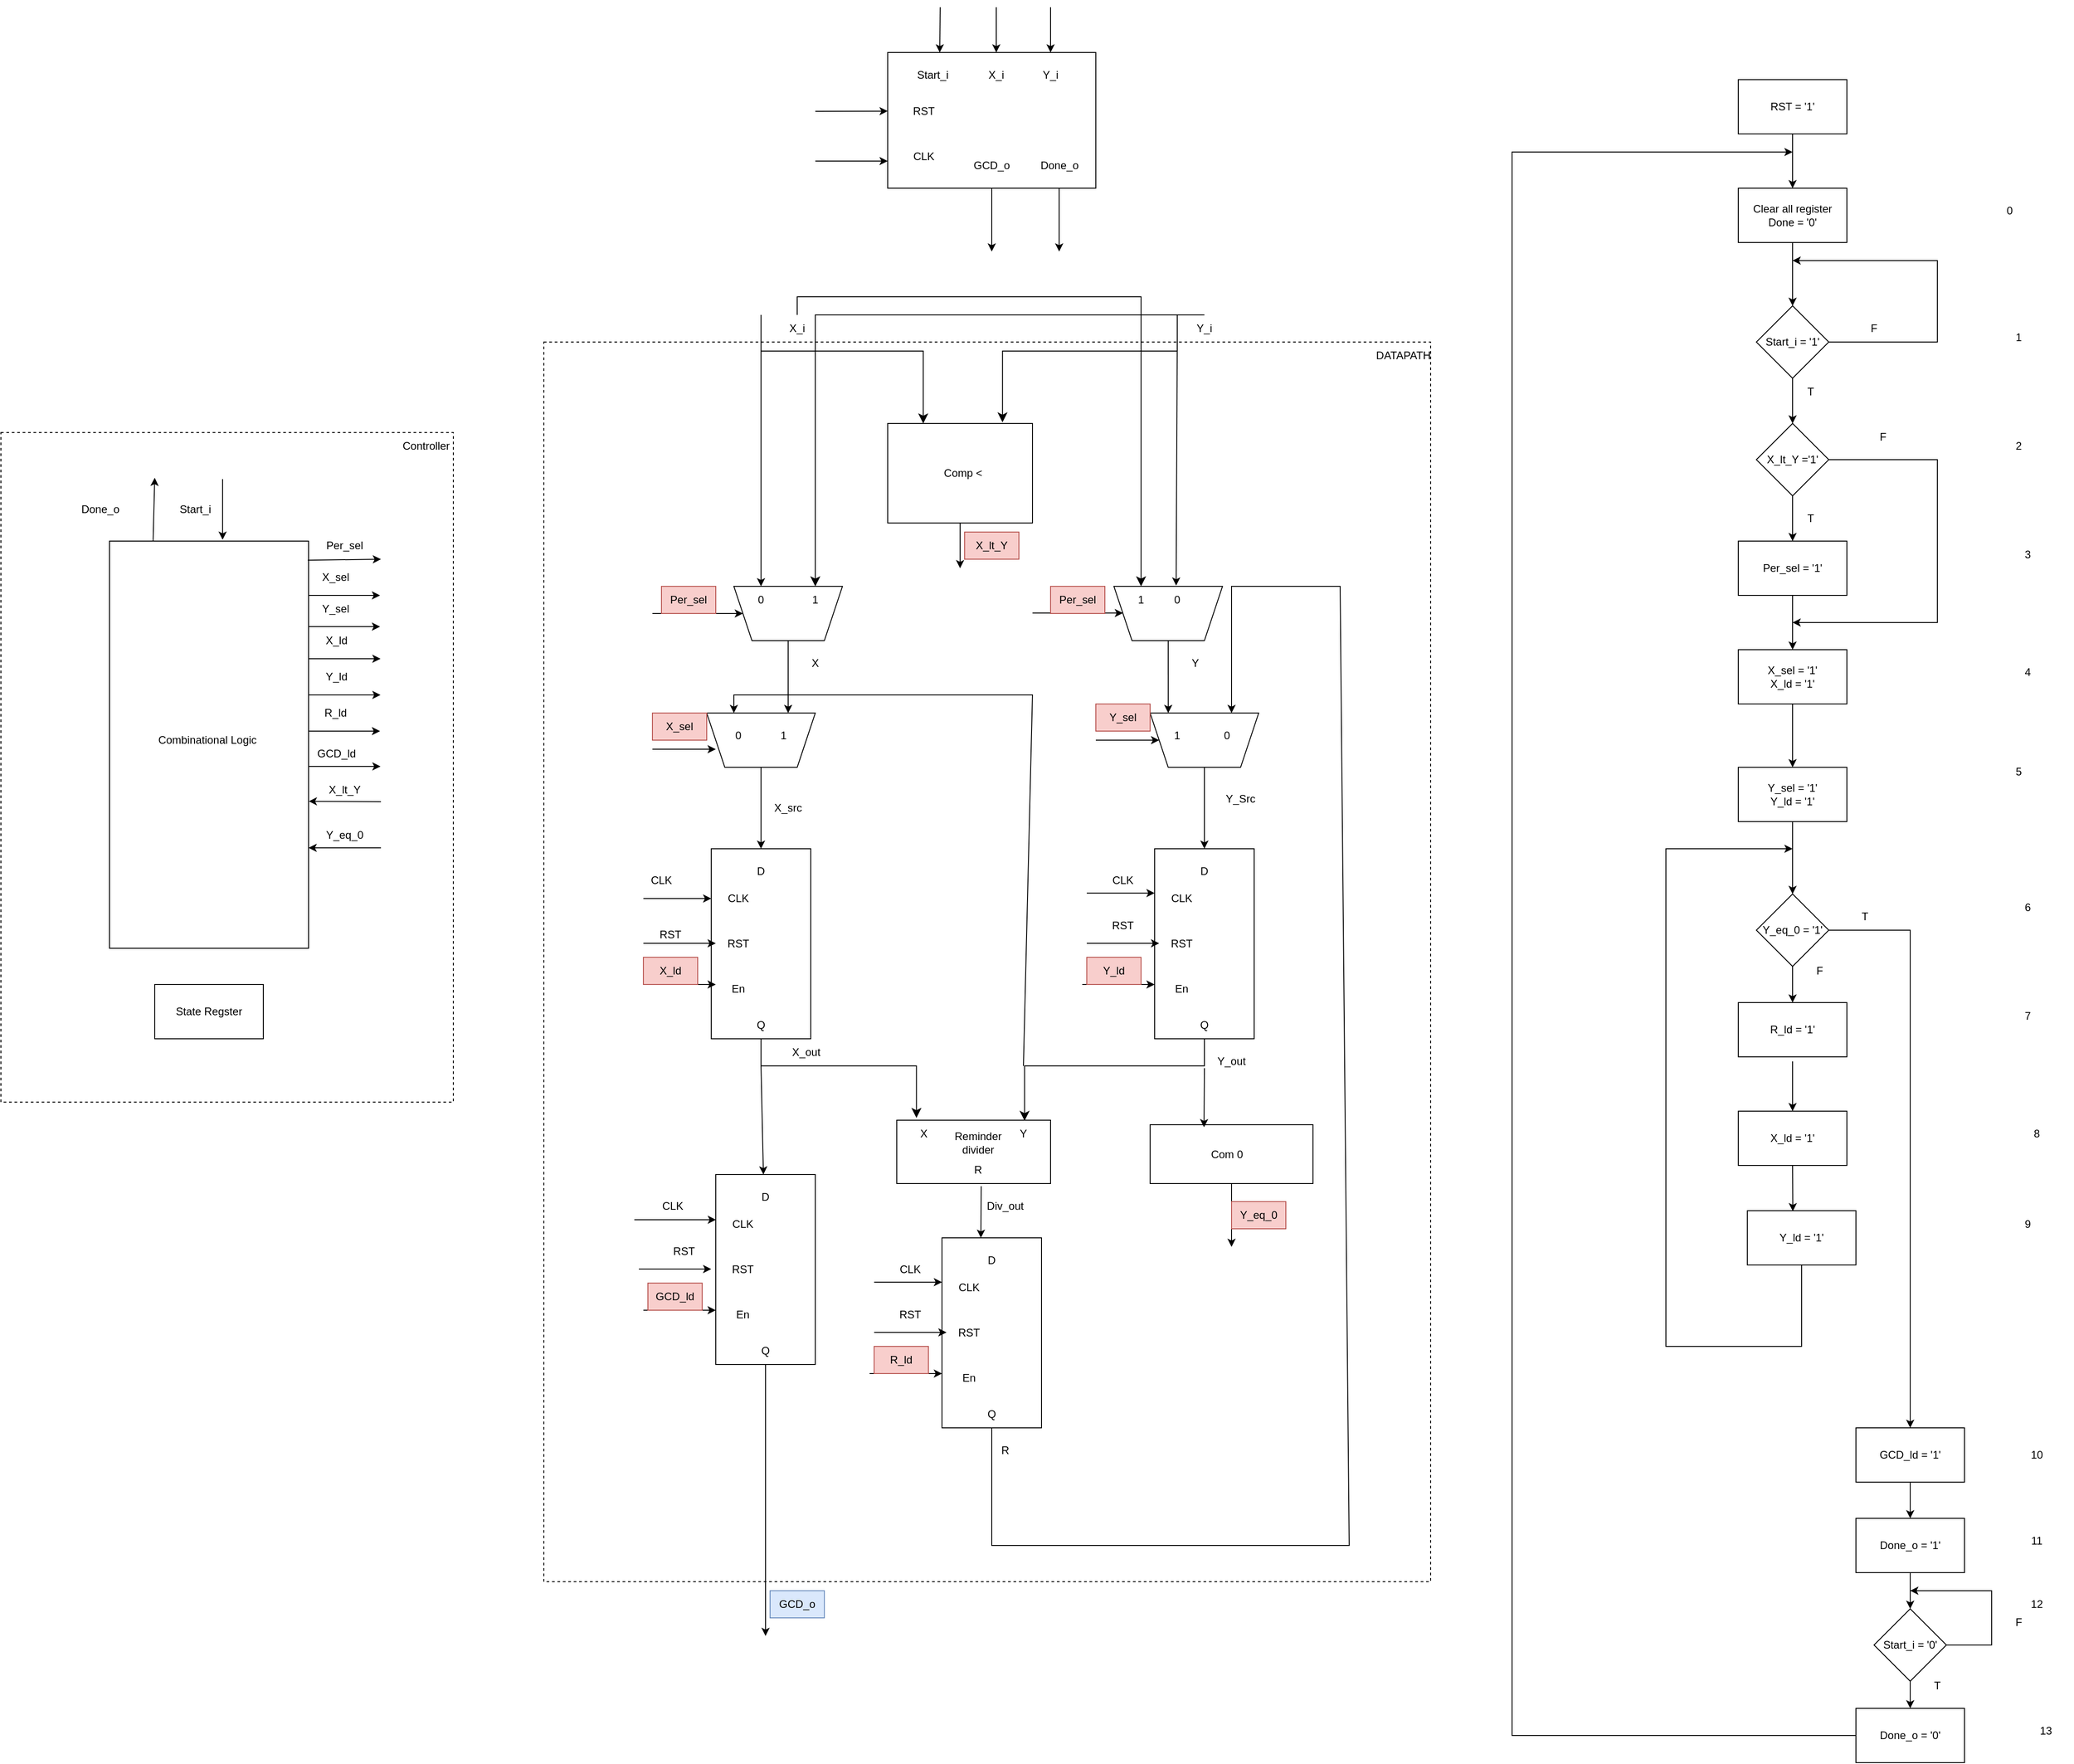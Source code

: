 <mxfile version="25.0.1">
  <diagram name="Page-1" id="9ptvOtILnGRsKAz1mw87">
    <mxGraphModel dx="3845" dy="1542" grid="1" gridSize="10" guides="1" tooltips="1" connect="1" arrows="1" fold="1" page="1" pageScale="1" pageWidth="850" pageHeight="1100" math="0" shadow="0">
      <root>
        <mxCell id="0" />
        <mxCell id="1" parent="0" />
        <mxCell id="hZd-YJ0nv2Q1k8pyYEeG-302" value="" style="rounded=0;whiteSpace=wrap;html=1;dashed=1;" parent="1" vertex="1">
          <mxGeometry x="-670" y="590" width="500" height="740" as="geometry" />
        </mxCell>
        <mxCell id="hZd-YJ0nv2Q1k8pyYEeG-263" value="" style="rounded=0;whiteSpace=wrap;html=1;dashed=1;gradientColor=none;fillColor=default;" parent="1" vertex="1">
          <mxGeometry x="-70" y="490" width="980" height="1370" as="geometry" />
        </mxCell>
        <mxCell id="hZd-YJ0nv2Q1k8pyYEeG-1" value="" style="rounded=0;whiteSpace=wrap;html=1;" parent="1" vertex="1">
          <mxGeometry x="310" y="170" width="230" height="150" as="geometry" />
        </mxCell>
        <mxCell id="hZd-YJ0nv2Q1k8pyYEeG-2" value="" style="endArrow=classic;html=1;rounded=0;entryX=0.25;entryY=0;entryDx=0;entryDy=0;" parent="1" target="hZd-YJ0nv2Q1k8pyYEeG-1" edge="1">
          <mxGeometry width="50" height="50" relative="1" as="geometry">
            <mxPoint x="368" y="120" as="sourcePoint" />
            <mxPoint x="390" y="90" as="targetPoint" />
          </mxGeometry>
        </mxCell>
        <mxCell id="hZd-YJ0nv2Q1k8pyYEeG-3" value="" style="endArrow=classic;html=1;rounded=0;entryX=0.25;entryY=0;entryDx=0;entryDy=0;" parent="1" edge="1">
          <mxGeometry width="50" height="50" relative="1" as="geometry">
            <mxPoint x="430" y="120" as="sourcePoint" />
            <mxPoint x="430" y="170" as="targetPoint" />
          </mxGeometry>
        </mxCell>
        <mxCell id="hZd-YJ0nv2Q1k8pyYEeG-4" value="" style="endArrow=classic;html=1;rounded=0;entryX=0.25;entryY=0;entryDx=0;entryDy=0;" parent="1" edge="1">
          <mxGeometry width="50" height="50" relative="1" as="geometry">
            <mxPoint x="490" y="120" as="sourcePoint" />
            <mxPoint x="490" y="170" as="targetPoint" />
          </mxGeometry>
        </mxCell>
        <mxCell id="hZd-YJ0nv2Q1k8pyYEeG-5" value="Start_i" style="text;html=1;align=center;verticalAlign=middle;whiteSpace=wrap;rounded=0;" parent="1" vertex="1">
          <mxGeometry x="330" y="180" width="60" height="30" as="geometry" />
        </mxCell>
        <mxCell id="hZd-YJ0nv2Q1k8pyYEeG-6" value="X_i" style="text;html=1;align=center;verticalAlign=middle;whiteSpace=wrap;rounded=0;" parent="1" vertex="1">
          <mxGeometry x="400" y="180" width="60" height="30" as="geometry" />
        </mxCell>
        <mxCell id="hZd-YJ0nv2Q1k8pyYEeG-7" value="Y_i" style="text;html=1;align=center;verticalAlign=middle;whiteSpace=wrap;rounded=0;" parent="1" vertex="1">
          <mxGeometry x="460" y="180" width="60" height="30" as="geometry" />
        </mxCell>
        <mxCell id="hZd-YJ0nv2Q1k8pyYEeG-8" value="" style="endArrow=classic;html=1;rounded=0;entryX=0;entryY=0.432;entryDx=0;entryDy=0;entryPerimeter=0;" parent="1" target="hZd-YJ0nv2Q1k8pyYEeG-1" edge="1">
          <mxGeometry width="50" height="50" relative="1" as="geometry">
            <mxPoint x="230" y="235" as="sourcePoint" />
            <mxPoint x="280" y="200" as="targetPoint" />
          </mxGeometry>
        </mxCell>
        <mxCell id="hZd-YJ0nv2Q1k8pyYEeG-9" value="RST" style="text;html=1;align=center;verticalAlign=middle;whiteSpace=wrap;rounded=0;" parent="1" vertex="1">
          <mxGeometry x="320" y="220" width="60" height="30" as="geometry" />
        </mxCell>
        <mxCell id="hZd-YJ0nv2Q1k8pyYEeG-10" value="" style="endArrow=classic;html=1;rounded=0;entryX=0;entryY=0.432;entryDx=0;entryDy=0;entryPerimeter=0;" parent="1" edge="1">
          <mxGeometry width="50" height="50" relative="1" as="geometry">
            <mxPoint x="230" y="290" as="sourcePoint" />
            <mxPoint x="310" y="290" as="targetPoint" />
          </mxGeometry>
        </mxCell>
        <mxCell id="hZd-YJ0nv2Q1k8pyYEeG-13" value="CLK" style="text;html=1;align=center;verticalAlign=middle;whiteSpace=wrap;rounded=0;" parent="1" vertex="1">
          <mxGeometry x="320" y="270" width="60" height="30" as="geometry" />
        </mxCell>
        <mxCell id="hZd-YJ0nv2Q1k8pyYEeG-15" value="" style="endArrow=classic;html=1;rounded=0;exitX=0.5;exitY=1;exitDx=0;exitDy=0;" parent="1" source="hZd-YJ0nv2Q1k8pyYEeG-1" edge="1">
          <mxGeometry width="50" height="50" relative="1" as="geometry">
            <mxPoint x="405" y="360" as="sourcePoint" />
            <mxPoint x="425" y="390" as="targetPoint" />
          </mxGeometry>
        </mxCell>
        <mxCell id="hZd-YJ0nv2Q1k8pyYEeG-16" value="GCD_o" style="text;html=1;align=center;verticalAlign=middle;whiteSpace=wrap;rounded=0;" parent="1" vertex="1">
          <mxGeometry x="395" y="280" width="60" height="30" as="geometry" />
        </mxCell>
        <mxCell id="hZd-YJ0nv2Q1k8pyYEeG-17" value="Done_o" style="text;html=1;align=center;verticalAlign=middle;whiteSpace=wrap;rounded=0;" parent="1" vertex="1">
          <mxGeometry x="470" y="280" width="60" height="30" as="geometry" />
        </mxCell>
        <mxCell id="hZd-YJ0nv2Q1k8pyYEeG-18" value="" style="endArrow=classic;html=1;rounded=0;exitX=0.5;exitY=1;exitDx=0;exitDy=0;" parent="1" edge="1">
          <mxGeometry width="50" height="50" relative="1" as="geometry">
            <mxPoint x="499.5" y="320" as="sourcePoint" />
            <mxPoint x="499.5" y="390" as="targetPoint" />
          </mxGeometry>
        </mxCell>
        <mxCell id="hZd-YJ0nv2Q1k8pyYEeG-20" value="DATAPATH" style="text;html=1;align=center;verticalAlign=middle;whiteSpace=wrap;rounded=0;" parent="1" vertex="1">
          <mxGeometry x="850" y="490" width="60" height="30" as="geometry" />
        </mxCell>
        <mxCell id="hZd-YJ0nv2Q1k8pyYEeG-21" value="" style="shape=trapezoid;perimeter=trapezoidPerimeter;whiteSpace=wrap;html=1;fixedSize=1;rotation=180;" parent="1" vertex="1">
          <mxGeometry x="140" y="760" width="120" height="60" as="geometry" />
        </mxCell>
        <mxCell id="hZd-YJ0nv2Q1k8pyYEeG-24" value="X_i" style="text;html=1;align=center;verticalAlign=middle;whiteSpace=wrap;rounded=0;" parent="1" vertex="1">
          <mxGeometry x="180" y="460" width="60" height="30" as="geometry" />
        </mxCell>
        <mxCell id="hZd-YJ0nv2Q1k8pyYEeG-25" value="Y_i" style="text;html=1;align=center;verticalAlign=middle;whiteSpace=wrap;rounded=0;" parent="1" vertex="1">
          <mxGeometry x="630" y="460" width="60" height="30" as="geometry" />
        </mxCell>
        <mxCell id="hZd-YJ0nv2Q1k8pyYEeG-35" value="" style="rounded=0;whiteSpace=wrap;html=1;" parent="1" vertex="1">
          <mxGeometry x="310" y="580" width="160" height="110" as="geometry" />
        </mxCell>
        <mxCell id="hZd-YJ0nv2Q1k8pyYEeG-37" value="" style="edgeStyle=elbowEdgeStyle;elbow=vertical;endArrow=classic;html=1;curved=0;rounded=0;endSize=8;startSize=8;entryX=0.308;entryY=0;entryDx=0;entryDy=0;entryPerimeter=0;" parent="1" edge="1">
          <mxGeometry width="50" height="50" relative="1" as="geometry">
            <mxPoint x="170" y="460" as="sourcePoint" />
            <mxPoint x="349.28" y="580" as="targetPoint" />
            <Array as="points">
              <mxPoint x="170" y="500" />
            </Array>
          </mxGeometry>
        </mxCell>
        <mxCell id="hZd-YJ0nv2Q1k8pyYEeG-38" value="" style="edgeStyle=elbowEdgeStyle;elbow=vertical;endArrow=classic;html=1;curved=0;rounded=0;endSize=8;startSize=8;entryX=0.668;entryY=-0.011;entryDx=0;entryDy=0;entryPerimeter=0;" parent="1" edge="1">
          <mxGeometry width="50" height="50" relative="1" as="geometry">
            <mxPoint x="630" y="460" as="sourcePoint" />
            <mxPoint x="436.88" y="578.79" as="targetPoint" />
            <Array as="points">
              <mxPoint x="530" y="500" />
            </Array>
          </mxGeometry>
        </mxCell>
        <mxCell id="hZd-YJ0nv2Q1k8pyYEeG-40" value="Comp &amp;lt;&amp;nbsp;" style="text;html=1;align=center;verticalAlign=middle;whiteSpace=wrap;rounded=0;" parent="1" vertex="1">
          <mxGeometry x="365" y="620" width="60" height="30" as="geometry" />
        </mxCell>
        <mxCell id="hZd-YJ0nv2Q1k8pyYEeG-44" value="" style="endArrow=classic;html=1;rounded=0;exitX=0.5;exitY=1;exitDx=0;exitDy=0;" parent="1" source="hZd-YJ0nv2Q1k8pyYEeG-35" edge="1">
          <mxGeometry width="50" height="50" relative="1" as="geometry">
            <mxPoint x="375" y="780" as="sourcePoint" />
            <mxPoint x="390" y="740" as="targetPoint" />
          </mxGeometry>
        </mxCell>
        <mxCell id="hZd-YJ0nv2Q1k8pyYEeG-45" value="X_lt_Y" style="text;html=1;align=center;verticalAlign=middle;whiteSpace=wrap;rounded=0;fillColor=#f8cecc;strokeColor=#b85450;" parent="1" vertex="1">
          <mxGeometry x="395" y="700" width="60" height="30" as="geometry" />
        </mxCell>
        <mxCell id="hZd-YJ0nv2Q1k8pyYEeG-46" value="" style="shape=trapezoid;perimeter=trapezoidPerimeter;whiteSpace=wrap;html=1;fixedSize=1;rotation=180;" parent="1" vertex="1">
          <mxGeometry x="560" y="760" width="120" height="60" as="geometry" />
        </mxCell>
        <mxCell id="hZd-YJ0nv2Q1k8pyYEeG-47" value="" style="endArrow=classic;html=1;rounded=0;entryX=0.75;entryY=1;entryDx=0;entryDy=0;" parent="1" target="hZd-YJ0nv2Q1k8pyYEeG-21" edge="1">
          <mxGeometry width="50" height="50" relative="1" as="geometry">
            <mxPoint x="170" y="500" as="sourcePoint" />
            <mxPoint x="160" y="530" as="targetPoint" />
          </mxGeometry>
        </mxCell>
        <mxCell id="hZd-YJ0nv2Q1k8pyYEeG-48" value="" style="endArrow=classic;html=1;rounded=0;entryX=0.427;entryY=1.014;entryDx=0;entryDy=0;entryPerimeter=0;" parent="1" target="hZd-YJ0nv2Q1k8pyYEeG-46" edge="1">
          <mxGeometry width="50" height="50" relative="1" as="geometry">
            <mxPoint x="630" y="490" as="sourcePoint" />
            <mxPoint x="640" y="760" as="targetPoint" />
          </mxGeometry>
        </mxCell>
        <mxCell id="hZd-YJ0nv2Q1k8pyYEeG-52" value="" style="endArrow=classic;html=1;rounded=0;" parent="1" target="hZd-YJ0nv2Q1k8pyYEeG-21" edge="1">
          <mxGeometry width="50" height="50" relative="1" as="geometry">
            <mxPoint x="50" y="790" as="sourcePoint" />
            <mxPoint x="80" y="760" as="targetPoint" />
          </mxGeometry>
        </mxCell>
        <mxCell id="hZd-YJ0nv2Q1k8pyYEeG-53" value="" style="endArrow=classic;html=1;rounded=0;" parent="1" edge="1">
          <mxGeometry width="50" height="50" relative="1" as="geometry">
            <mxPoint x="470" y="789.5" as="sourcePoint" />
            <mxPoint x="570" y="789.5" as="targetPoint" />
          </mxGeometry>
        </mxCell>
        <mxCell id="hZd-YJ0nv2Q1k8pyYEeG-56" value="" style="edgeStyle=elbowEdgeStyle;elbow=vertical;endArrow=classic;html=1;curved=0;rounded=0;endSize=8;startSize=8;exitX=0.5;exitY=0;exitDx=0;exitDy=0;" parent="1" source="hZd-YJ0nv2Q1k8pyYEeG-24" edge="1">
          <mxGeometry width="50" height="50" relative="1" as="geometry">
            <mxPoint x="350" y="380" as="sourcePoint" />
            <mxPoint x="590" y="760" as="targetPoint" />
            <Array as="points">
              <mxPoint x="450" y="440" />
            </Array>
          </mxGeometry>
        </mxCell>
        <mxCell id="hZd-YJ0nv2Q1k8pyYEeG-57" value="" style="edgeStyle=elbowEdgeStyle;elbow=vertical;endArrow=classic;html=1;curved=0;rounded=0;endSize=8;startSize=8;exitX=0.5;exitY=0;exitDx=0;exitDy=0;" parent="1" source="hZd-YJ0nv2Q1k8pyYEeG-25" edge="1">
          <mxGeometry width="50" height="50" relative="1" as="geometry">
            <mxPoint x="-150" y="460" as="sourcePoint" />
            <mxPoint x="230" y="760" as="targetPoint" />
            <Array as="points">
              <mxPoint x="420" y="460" />
              <mxPoint x="90" y="440" />
            </Array>
          </mxGeometry>
        </mxCell>
        <mxCell id="hZd-YJ0nv2Q1k8pyYEeG-62" value="Per_sel" style="text;html=1;align=center;verticalAlign=middle;whiteSpace=wrap;rounded=0;fillColor=#f8cecc;strokeColor=#b85450;" parent="1" vertex="1">
          <mxGeometry x="60" y="760" width="60" height="30" as="geometry" />
        </mxCell>
        <mxCell id="hZd-YJ0nv2Q1k8pyYEeG-64" value="Per_sel" style="text;html=1;align=center;verticalAlign=middle;whiteSpace=wrap;rounded=0;fillColor=#f8cecc;strokeColor=#b85450;" parent="1" vertex="1">
          <mxGeometry x="490" y="760" width="60" height="30" as="geometry" />
        </mxCell>
        <mxCell id="hZd-YJ0nv2Q1k8pyYEeG-65" value="0" style="text;html=1;align=center;verticalAlign=middle;whiteSpace=wrap;rounded=0;" parent="1" vertex="1">
          <mxGeometry x="140" y="760" width="60" height="30" as="geometry" />
        </mxCell>
        <mxCell id="hZd-YJ0nv2Q1k8pyYEeG-66" value="1" style="text;html=1;align=center;verticalAlign=middle;whiteSpace=wrap;rounded=0;" parent="1" vertex="1">
          <mxGeometry x="200" y="760" width="60" height="30" as="geometry" />
        </mxCell>
        <mxCell id="hZd-YJ0nv2Q1k8pyYEeG-67" value="0" style="text;html=1;align=center;verticalAlign=middle;whiteSpace=wrap;rounded=0;" parent="1" vertex="1">
          <mxGeometry x="600" y="760" width="60" height="30" as="geometry" />
        </mxCell>
        <mxCell id="hZd-YJ0nv2Q1k8pyYEeG-68" value="1" style="text;html=1;align=center;verticalAlign=middle;whiteSpace=wrap;rounded=0;" parent="1" vertex="1">
          <mxGeometry x="560" y="760" width="60" height="30" as="geometry" />
        </mxCell>
        <mxCell id="hZd-YJ0nv2Q1k8pyYEeG-69" value="" style="endArrow=classic;html=1;rounded=0;exitX=0.5;exitY=0;exitDx=0;exitDy=0;entryX=0.25;entryY=1;entryDx=0;entryDy=0;" parent="1" source="hZd-YJ0nv2Q1k8pyYEeG-21" target="hZd-YJ0nv2Q1k8pyYEeG-73" edge="1">
          <mxGeometry width="50" height="50" relative="1" as="geometry">
            <mxPoint x="160" y="880" as="sourcePoint" />
            <mxPoint x="200" y="870" as="targetPoint" />
          </mxGeometry>
        </mxCell>
        <mxCell id="hZd-YJ0nv2Q1k8pyYEeG-70" value="X" style="text;html=1;align=center;verticalAlign=middle;whiteSpace=wrap;rounded=0;" parent="1" vertex="1">
          <mxGeometry x="200" y="830" width="60" height="30" as="geometry" />
        </mxCell>
        <mxCell id="hZd-YJ0nv2Q1k8pyYEeG-71" value="" style="endArrow=classic;html=1;rounded=0;exitX=0.5;exitY=0;exitDx=0;exitDy=0;entryX=0.833;entryY=1;entryDx=0;entryDy=0;entryPerimeter=0;" parent="1" source="hZd-YJ0nv2Q1k8pyYEeG-46" target="hZd-YJ0nv2Q1k8pyYEeG-74" edge="1">
          <mxGeometry width="50" height="50" relative="1" as="geometry">
            <mxPoint x="630" y="900" as="sourcePoint" />
            <mxPoint x="620" y="870" as="targetPoint" />
          </mxGeometry>
        </mxCell>
        <mxCell id="hZd-YJ0nv2Q1k8pyYEeG-72" value="Y" style="text;html=1;align=center;verticalAlign=middle;whiteSpace=wrap;rounded=0;" parent="1" vertex="1">
          <mxGeometry x="620" y="830" width="60" height="30" as="geometry" />
        </mxCell>
        <mxCell id="hZd-YJ0nv2Q1k8pyYEeG-73" value="" style="shape=trapezoid;perimeter=trapezoidPerimeter;whiteSpace=wrap;html=1;fixedSize=1;rotation=180;" parent="1" vertex="1">
          <mxGeometry x="110" y="900" width="120" height="60" as="geometry" />
        </mxCell>
        <mxCell id="hZd-YJ0nv2Q1k8pyYEeG-74" value="" style="shape=trapezoid;perimeter=trapezoidPerimeter;whiteSpace=wrap;html=1;fixedSize=1;rotation=180;" parent="1" vertex="1">
          <mxGeometry x="600" y="900" width="120" height="60" as="geometry" />
        </mxCell>
        <mxCell id="hZd-YJ0nv2Q1k8pyYEeG-75" value="" style="endArrow=classic;html=1;rounded=0;exitX=0.5;exitY=0;exitDx=0;exitDy=0;" parent="1" source="hZd-YJ0nv2Q1k8pyYEeG-73" edge="1">
          <mxGeometry width="50" height="50" relative="1" as="geometry">
            <mxPoint x="140" y="1040" as="sourcePoint" />
            <mxPoint x="170" y="1050" as="targetPoint" />
          </mxGeometry>
        </mxCell>
        <mxCell id="hZd-YJ0nv2Q1k8pyYEeG-76" value="X_src" style="text;html=1;align=center;verticalAlign=middle;whiteSpace=wrap;rounded=0;" parent="1" vertex="1">
          <mxGeometry x="170" y="990" width="60" height="30" as="geometry" />
        </mxCell>
        <mxCell id="hZd-YJ0nv2Q1k8pyYEeG-77" value="" style="endArrow=classic;html=1;rounded=0;exitX=0.5;exitY=0;exitDx=0;exitDy=0;" parent="1" edge="1">
          <mxGeometry width="50" height="50" relative="1" as="geometry">
            <mxPoint x="660" y="960" as="sourcePoint" />
            <mxPoint x="660" y="1050" as="targetPoint" />
          </mxGeometry>
        </mxCell>
        <mxCell id="hZd-YJ0nv2Q1k8pyYEeG-79" value="Y_Src" style="text;html=1;align=center;verticalAlign=middle;whiteSpace=wrap;rounded=0;" parent="1" vertex="1">
          <mxGeometry x="670" y="980" width="60" height="30" as="geometry" />
        </mxCell>
        <mxCell id="hZd-YJ0nv2Q1k8pyYEeG-85" value="" style="group" parent="1" vertex="1" connectable="0">
          <mxGeometry x="115" y="1050" width="110" height="210" as="geometry" />
        </mxCell>
        <mxCell id="hZd-YJ0nv2Q1k8pyYEeG-80" value="D" style="text;html=1;align=center;verticalAlign=middle;whiteSpace=wrap;rounded=0;" parent="hZd-YJ0nv2Q1k8pyYEeG-85" vertex="1">
          <mxGeometry x="25" width="60" height="30" as="geometry" />
        </mxCell>
        <mxCell id="hZd-YJ0nv2Q1k8pyYEeG-97" value="" style="group" parent="hZd-YJ0nv2Q1k8pyYEeG-85" vertex="1" connectable="0">
          <mxGeometry width="110" height="210" as="geometry" />
        </mxCell>
        <mxCell id="hZd-YJ0nv2Q1k8pyYEeG-32" value="" style="rounded=0;whiteSpace=wrap;html=1;" parent="hZd-YJ0nv2Q1k8pyYEeG-97" vertex="1">
          <mxGeometry width="110" height="210" as="geometry" />
        </mxCell>
        <mxCell id="hZd-YJ0nv2Q1k8pyYEeG-81" value="Q" style="text;html=1;align=center;verticalAlign=middle;whiteSpace=wrap;rounded=0;" parent="hZd-YJ0nv2Q1k8pyYEeG-97" vertex="1">
          <mxGeometry x="25" y="180" width="60" height="30" as="geometry" />
        </mxCell>
        <mxCell id="hZd-YJ0nv2Q1k8pyYEeG-82" value="En" style="text;html=1;align=center;verticalAlign=middle;whiteSpace=wrap;rounded=0;" parent="hZd-YJ0nv2Q1k8pyYEeG-97" vertex="1">
          <mxGeometry y="140" width="60" height="30" as="geometry" />
        </mxCell>
        <mxCell id="hZd-YJ0nv2Q1k8pyYEeG-83" value="CLK" style="text;html=1;align=center;verticalAlign=middle;whiteSpace=wrap;rounded=0;" parent="hZd-YJ0nv2Q1k8pyYEeG-97" vertex="1">
          <mxGeometry y="40" width="60" height="30" as="geometry" />
        </mxCell>
        <mxCell id="hZd-YJ0nv2Q1k8pyYEeG-84" value="RST" style="text;html=1;align=center;verticalAlign=middle;whiteSpace=wrap;rounded=0;" parent="hZd-YJ0nv2Q1k8pyYEeG-97" vertex="1">
          <mxGeometry y="90" width="60" height="30" as="geometry" />
        </mxCell>
        <mxCell id="hZd-YJ0nv2Q1k8pyYEeG-130" value="D" style="text;html=1;align=center;verticalAlign=middle;whiteSpace=wrap;rounded=0;" parent="hZd-YJ0nv2Q1k8pyYEeG-97" vertex="1">
          <mxGeometry x="25" y="10" width="60" height="30" as="geometry" />
        </mxCell>
        <mxCell id="hZd-YJ0nv2Q1k8pyYEeG-86" value="" style="endArrow=classic;html=1;rounded=0;entryX=0;entryY=0.5;entryDx=0;entryDy=0;" parent="1" target="hZd-YJ0nv2Q1k8pyYEeG-83" edge="1">
          <mxGeometry width="50" height="50" relative="1" as="geometry">
            <mxPoint x="40" y="1105" as="sourcePoint" />
            <mxPoint x="90" y="1070" as="targetPoint" />
          </mxGeometry>
        </mxCell>
        <mxCell id="hZd-YJ0nv2Q1k8pyYEeG-87" value="" style="endArrow=classic;html=1;rounded=0;entryX=0;entryY=0.5;entryDx=0;entryDy=0;" parent="1" edge="1">
          <mxGeometry width="50" height="50" relative="1" as="geometry">
            <mxPoint x="40" y="1154.5" as="sourcePoint" />
            <mxPoint x="120" y="1154.5" as="targetPoint" />
          </mxGeometry>
        </mxCell>
        <mxCell id="hZd-YJ0nv2Q1k8pyYEeG-88" value="" style="endArrow=classic;html=1;rounded=0;entryX=0;entryY=0.5;entryDx=0;entryDy=0;" parent="1" edge="1">
          <mxGeometry width="50" height="50" relative="1" as="geometry">
            <mxPoint x="40" y="1200" as="sourcePoint" />
            <mxPoint x="120" y="1200" as="targetPoint" />
          </mxGeometry>
        </mxCell>
        <mxCell id="hZd-YJ0nv2Q1k8pyYEeG-140" value="" style="group" parent="1" vertex="1" connectable="0">
          <mxGeometry x="605" y="1050" width="110" height="210" as="geometry" />
        </mxCell>
        <mxCell id="hZd-YJ0nv2Q1k8pyYEeG-141" value="D" style="text;html=1;align=center;verticalAlign=middle;whiteSpace=wrap;rounded=0;" parent="hZd-YJ0nv2Q1k8pyYEeG-140" vertex="1">
          <mxGeometry x="25" width="60" height="30" as="geometry" />
        </mxCell>
        <mxCell id="hZd-YJ0nv2Q1k8pyYEeG-142" value="" style="group" parent="hZd-YJ0nv2Q1k8pyYEeG-140" vertex="1" connectable="0">
          <mxGeometry width="110" height="210" as="geometry" />
        </mxCell>
        <mxCell id="hZd-YJ0nv2Q1k8pyYEeG-143" value="" style="rounded=0;whiteSpace=wrap;html=1;" parent="hZd-YJ0nv2Q1k8pyYEeG-142" vertex="1">
          <mxGeometry width="110" height="210" as="geometry" />
        </mxCell>
        <mxCell id="hZd-YJ0nv2Q1k8pyYEeG-144" value="Q" style="text;html=1;align=center;verticalAlign=middle;whiteSpace=wrap;rounded=0;" parent="hZd-YJ0nv2Q1k8pyYEeG-142" vertex="1">
          <mxGeometry x="25" y="180" width="60" height="30" as="geometry" />
        </mxCell>
        <mxCell id="hZd-YJ0nv2Q1k8pyYEeG-145" value="En" style="text;html=1;align=center;verticalAlign=middle;whiteSpace=wrap;rounded=0;" parent="hZd-YJ0nv2Q1k8pyYEeG-142" vertex="1">
          <mxGeometry y="140" width="60" height="30" as="geometry" />
        </mxCell>
        <mxCell id="hZd-YJ0nv2Q1k8pyYEeG-146" value="CLK" style="text;html=1;align=center;verticalAlign=middle;whiteSpace=wrap;rounded=0;" parent="hZd-YJ0nv2Q1k8pyYEeG-142" vertex="1">
          <mxGeometry y="40" width="60" height="30" as="geometry" />
        </mxCell>
        <mxCell id="hZd-YJ0nv2Q1k8pyYEeG-147" value="RST" style="text;html=1;align=center;verticalAlign=middle;whiteSpace=wrap;rounded=0;" parent="hZd-YJ0nv2Q1k8pyYEeG-142" vertex="1">
          <mxGeometry y="90" width="60" height="30" as="geometry" />
        </mxCell>
        <mxCell id="hZd-YJ0nv2Q1k8pyYEeG-148" value="D" style="text;html=1;align=center;verticalAlign=middle;whiteSpace=wrap;rounded=0;" parent="hZd-YJ0nv2Q1k8pyYEeG-142" vertex="1">
          <mxGeometry x="25" y="10" width="60" height="30" as="geometry" />
        </mxCell>
        <mxCell id="hZd-YJ0nv2Q1k8pyYEeG-149" value="" style="endArrow=classic;html=1;rounded=0;entryX=0;entryY=0.5;entryDx=0;entryDy=0;" parent="1" edge="1">
          <mxGeometry width="50" height="50" relative="1" as="geometry">
            <mxPoint x="530" y="1099" as="sourcePoint" />
            <mxPoint x="605" y="1099" as="targetPoint" />
          </mxGeometry>
        </mxCell>
        <mxCell id="hZd-YJ0nv2Q1k8pyYEeG-150" value="" style="endArrow=classic;html=1;rounded=0;entryX=0;entryY=0.5;entryDx=0;entryDy=0;" parent="1" edge="1">
          <mxGeometry width="50" height="50" relative="1" as="geometry">
            <mxPoint x="530" y="1154.5" as="sourcePoint" />
            <mxPoint x="610" y="1154.5" as="targetPoint" />
          </mxGeometry>
        </mxCell>
        <mxCell id="hZd-YJ0nv2Q1k8pyYEeG-151" value="" style="endArrow=classic;html=1;rounded=0;entryX=0;entryY=0.5;entryDx=0;entryDy=0;" parent="1" edge="1">
          <mxGeometry width="50" height="50" relative="1" as="geometry">
            <mxPoint x="525" y="1200" as="sourcePoint" />
            <mxPoint x="605" y="1200" as="targetPoint" />
          </mxGeometry>
        </mxCell>
        <mxCell id="hZd-YJ0nv2Q1k8pyYEeG-152" value="CLK" style="text;html=1;align=center;verticalAlign=middle;whiteSpace=wrap;rounded=0;" parent="1" vertex="1">
          <mxGeometry x="30" y="1070" width="60" height="30" as="geometry" />
        </mxCell>
        <mxCell id="hZd-YJ0nv2Q1k8pyYEeG-154" value="RST" style="text;html=1;align=center;verticalAlign=middle;whiteSpace=wrap;rounded=0;" parent="1" vertex="1">
          <mxGeometry x="40" y="1130" width="60" height="30" as="geometry" />
        </mxCell>
        <mxCell id="hZd-YJ0nv2Q1k8pyYEeG-155" value="X_ld" style="text;html=1;align=center;verticalAlign=middle;whiteSpace=wrap;rounded=0;fillColor=#f8cecc;strokeColor=#b85450;" parent="1" vertex="1">
          <mxGeometry x="40" y="1170" width="60" height="30" as="geometry" />
        </mxCell>
        <mxCell id="hZd-YJ0nv2Q1k8pyYEeG-156" value="CLK" style="text;html=1;align=center;verticalAlign=middle;whiteSpace=wrap;rounded=0;" parent="1" vertex="1">
          <mxGeometry x="540" y="1070" width="60" height="30" as="geometry" />
        </mxCell>
        <mxCell id="hZd-YJ0nv2Q1k8pyYEeG-157" value="RST" style="text;html=1;align=center;verticalAlign=middle;whiteSpace=wrap;rounded=0;" parent="1" vertex="1">
          <mxGeometry x="540" y="1120" width="60" height="30" as="geometry" />
        </mxCell>
        <mxCell id="hZd-YJ0nv2Q1k8pyYEeG-158" value="Y_ld" style="text;html=1;align=center;verticalAlign=middle;whiteSpace=wrap;rounded=0;fillColor=#f8cecc;strokeColor=#b85450;" parent="1" vertex="1">
          <mxGeometry x="530" y="1170" width="60" height="30" as="geometry" />
        </mxCell>
        <mxCell id="hZd-YJ0nv2Q1k8pyYEeG-184" value="" style="group" parent="1" vertex="1" connectable="0">
          <mxGeometry x="370" y="1480" width="110" height="210" as="geometry" />
        </mxCell>
        <mxCell id="hZd-YJ0nv2Q1k8pyYEeG-185" value="D" style="text;html=1;align=center;verticalAlign=middle;whiteSpace=wrap;rounded=0;" parent="hZd-YJ0nv2Q1k8pyYEeG-184" vertex="1">
          <mxGeometry x="25" width="60" height="30" as="geometry" />
        </mxCell>
        <mxCell id="hZd-YJ0nv2Q1k8pyYEeG-186" value="" style="group" parent="hZd-YJ0nv2Q1k8pyYEeG-184" vertex="1" connectable="0">
          <mxGeometry width="110" height="210" as="geometry" />
        </mxCell>
        <mxCell id="hZd-YJ0nv2Q1k8pyYEeG-187" value="" style="rounded=0;whiteSpace=wrap;html=1;" parent="hZd-YJ0nv2Q1k8pyYEeG-186" vertex="1">
          <mxGeometry width="110" height="210" as="geometry" />
        </mxCell>
        <mxCell id="hZd-YJ0nv2Q1k8pyYEeG-188" value="Q" style="text;html=1;align=center;verticalAlign=middle;whiteSpace=wrap;rounded=0;" parent="hZd-YJ0nv2Q1k8pyYEeG-186" vertex="1">
          <mxGeometry x="25" y="180" width="60" height="30" as="geometry" />
        </mxCell>
        <mxCell id="hZd-YJ0nv2Q1k8pyYEeG-189" value="En" style="text;html=1;align=center;verticalAlign=middle;whiteSpace=wrap;rounded=0;" parent="hZd-YJ0nv2Q1k8pyYEeG-186" vertex="1">
          <mxGeometry y="140" width="60" height="30" as="geometry" />
        </mxCell>
        <mxCell id="hZd-YJ0nv2Q1k8pyYEeG-190" value="CLK" style="text;html=1;align=center;verticalAlign=middle;whiteSpace=wrap;rounded=0;" parent="hZd-YJ0nv2Q1k8pyYEeG-186" vertex="1">
          <mxGeometry y="40" width="60" height="30" as="geometry" />
        </mxCell>
        <mxCell id="hZd-YJ0nv2Q1k8pyYEeG-191" value="RST" style="text;html=1;align=center;verticalAlign=middle;whiteSpace=wrap;rounded=0;" parent="hZd-YJ0nv2Q1k8pyYEeG-186" vertex="1">
          <mxGeometry y="90" width="60" height="30" as="geometry" />
        </mxCell>
        <mxCell id="hZd-YJ0nv2Q1k8pyYEeG-192" value="D" style="text;html=1;align=center;verticalAlign=middle;whiteSpace=wrap;rounded=0;" parent="hZd-YJ0nv2Q1k8pyYEeG-186" vertex="1">
          <mxGeometry x="25" y="10" width="60" height="30" as="geometry" />
        </mxCell>
        <mxCell id="hZd-YJ0nv2Q1k8pyYEeG-193" value="" style="endArrow=classic;html=1;rounded=0;entryX=0;entryY=0.5;entryDx=0;entryDy=0;" parent="1" edge="1">
          <mxGeometry width="50" height="50" relative="1" as="geometry">
            <mxPoint x="295" y="1529" as="sourcePoint" />
            <mxPoint x="370" y="1529" as="targetPoint" />
          </mxGeometry>
        </mxCell>
        <mxCell id="hZd-YJ0nv2Q1k8pyYEeG-194" value="" style="endArrow=classic;html=1;rounded=0;entryX=0;entryY=0.5;entryDx=0;entryDy=0;" parent="1" edge="1">
          <mxGeometry width="50" height="50" relative="1" as="geometry">
            <mxPoint x="295" y="1584.5" as="sourcePoint" />
            <mxPoint x="375" y="1584.5" as="targetPoint" />
          </mxGeometry>
        </mxCell>
        <mxCell id="hZd-YJ0nv2Q1k8pyYEeG-195" value="" style="endArrow=classic;html=1;rounded=0;entryX=0;entryY=0.5;entryDx=0;entryDy=0;" parent="1" edge="1">
          <mxGeometry width="50" height="50" relative="1" as="geometry">
            <mxPoint x="290" y="1630" as="sourcePoint" />
            <mxPoint x="370" y="1630" as="targetPoint" />
          </mxGeometry>
        </mxCell>
        <mxCell id="hZd-YJ0nv2Q1k8pyYEeG-196" value="CLK" style="text;html=1;align=center;verticalAlign=middle;whiteSpace=wrap;rounded=0;" parent="1" vertex="1">
          <mxGeometry x="305" y="1500" width="60" height="30" as="geometry" />
        </mxCell>
        <mxCell id="hZd-YJ0nv2Q1k8pyYEeG-197" value="RST" style="text;html=1;align=center;verticalAlign=middle;whiteSpace=wrap;rounded=0;" parent="1" vertex="1">
          <mxGeometry x="305" y="1550" width="60" height="30" as="geometry" />
        </mxCell>
        <mxCell id="hZd-YJ0nv2Q1k8pyYEeG-198" value="R_ld" style="text;html=1;align=center;verticalAlign=middle;whiteSpace=wrap;rounded=0;fillColor=#f8cecc;strokeColor=#b85450;" parent="1" vertex="1">
          <mxGeometry x="295" y="1600" width="60" height="30" as="geometry" />
        </mxCell>
        <mxCell id="hZd-YJ0nv2Q1k8pyYEeG-201" value="" style="edgeStyle=elbowEdgeStyle;elbow=vertical;endArrow=classic;html=1;curved=0;rounded=0;endSize=8;startSize=8;exitX=0.5;exitY=1;exitDx=0;exitDy=0;entryX=0.128;entryY=-0.036;entryDx=0;entryDy=0;entryPerimeter=0;" parent="1" source="hZd-YJ0nv2Q1k8pyYEeG-81" target="hZd-YJ0nv2Q1k8pyYEeG-205" edge="1">
          <mxGeometry width="50" height="50" relative="1" as="geometry">
            <mxPoint x="170" y="1340" as="sourcePoint" />
            <mxPoint x="340" y="1340" as="targetPoint" />
            <Array as="points">
              <mxPoint x="260" y="1290" />
            </Array>
          </mxGeometry>
        </mxCell>
        <mxCell id="hZd-YJ0nv2Q1k8pyYEeG-202" value="" style="edgeStyle=elbowEdgeStyle;elbow=vertical;endArrow=classic;html=1;curved=0;rounded=0;endSize=8;startSize=8;exitX=0.5;exitY=1;exitDx=0;exitDy=0;entryX=0.831;entryY=0.009;entryDx=0;entryDy=0;entryPerimeter=0;" parent="1" source="hZd-YJ0nv2Q1k8pyYEeG-144" target="hZd-YJ0nv2Q1k8pyYEeG-205" edge="1">
          <mxGeometry width="50" height="50" relative="1" as="geometry">
            <mxPoint x="690" y="1260" as="sourcePoint" />
            <mxPoint x="460" y="1340" as="targetPoint" />
            <Array as="points">
              <mxPoint x="560" y="1290" />
            </Array>
          </mxGeometry>
        </mxCell>
        <mxCell id="hZd-YJ0nv2Q1k8pyYEeG-205" value="" style="rounded=0;whiteSpace=wrap;html=1;" parent="1" vertex="1">
          <mxGeometry x="320" y="1350" width="170" height="70" as="geometry" />
        </mxCell>
        <mxCell id="hZd-YJ0nv2Q1k8pyYEeG-206" value="Reminder divider" style="text;html=1;align=center;verticalAlign=middle;whiteSpace=wrap;rounded=0;" parent="1" vertex="1">
          <mxGeometry x="380" y="1360" width="60" height="30" as="geometry" />
        </mxCell>
        <mxCell id="hZd-YJ0nv2Q1k8pyYEeG-207" value="" style="endArrow=classic;html=1;rounded=0;exitX=0.549;exitY=1.043;exitDx=0;exitDy=0;exitPerimeter=0;" parent="1" source="hZd-YJ0nv2Q1k8pyYEeG-205" edge="1">
          <mxGeometry width="50" height="50" relative="1" as="geometry">
            <mxPoint x="360" y="1500" as="sourcePoint" />
            <mxPoint x="413" y="1480" as="targetPoint" />
          </mxGeometry>
        </mxCell>
        <mxCell id="hZd-YJ0nv2Q1k8pyYEeG-208" value="Div_out" style="text;html=1;align=center;verticalAlign=middle;whiteSpace=wrap;rounded=0;" parent="1" vertex="1">
          <mxGeometry x="410" y="1430" width="60" height="30" as="geometry" />
        </mxCell>
        <mxCell id="hZd-YJ0nv2Q1k8pyYEeG-209" value="X_out" style="text;html=1;align=center;verticalAlign=middle;whiteSpace=wrap;rounded=0;" parent="1" vertex="1">
          <mxGeometry x="190" y="1260" width="60" height="30" as="geometry" />
        </mxCell>
        <mxCell id="hZd-YJ0nv2Q1k8pyYEeG-211" value="Y_out" style="text;html=1;align=center;verticalAlign=middle;whiteSpace=wrap;rounded=0;" parent="1" vertex="1">
          <mxGeometry x="660" y="1270" width="60" height="30" as="geometry" />
        </mxCell>
        <mxCell id="hZd-YJ0nv2Q1k8pyYEeG-223" value="" style="endArrow=classic;html=1;rounded=0;exitX=0.5;exitY=1;exitDx=0;exitDy=0;entryX=0.25;entryY=1;entryDx=0;entryDy=0;" parent="1" source="hZd-YJ0nv2Q1k8pyYEeG-188" target="hZd-YJ0nv2Q1k8pyYEeG-74" edge="1">
          <mxGeometry width="50" height="50" relative="1" as="geometry">
            <mxPoint x="400" y="1680" as="sourcePoint" />
            <mxPoint x="820" y="1360" as="targetPoint" />
            <Array as="points">
              <mxPoint x="425" y="1820" />
              <mxPoint x="820" y="1820" />
              <mxPoint x="810" y="760" />
              <mxPoint x="690" y="760" />
            </Array>
          </mxGeometry>
        </mxCell>
        <mxCell id="hZd-YJ0nv2Q1k8pyYEeG-225" value="R" style="text;html=1;align=center;verticalAlign=middle;whiteSpace=wrap;rounded=0;" parent="1" vertex="1">
          <mxGeometry x="410" y="1700" width="60" height="30" as="geometry" />
        </mxCell>
        <mxCell id="hZd-YJ0nv2Q1k8pyYEeG-228" value="" style="endArrow=classic;html=1;rounded=0;entryX=1;entryY=0.5;entryDx=0;entryDy=0;" parent="1" target="hZd-YJ0nv2Q1k8pyYEeG-74" edge="1">
          <mxGeometry width="50" height="50" relative="1" as="geometry">
            <mxPoint x="540" y="930" as="sourcePoint" />
            <mxPoint x="560" y="910" as="targetPoint" />
          </mxGeometry>
        </mxCell>
        <mxCell id="hZd-YJ0nv2Q1k8pyYEeG-229" value="Y_sel" style="text;html=1;align=center;verticalAlign=middle;whiteSpace=wrap;rounded=0;fillColor=#f8cecc;strokeColor=#b85450;" parent="1" vertex="1">
          <mxGeometry x="540" y="890" width="60" height="30" as="geometry" />
        </mxCell>
        <mxCell id="hZd-YJ0nv2Q1k8pyYEeG-230" value="" style="endArrow=classic;html=1;rounded=0;entryX=1;entryY=0.5;entryDx=0;entryDy=0;" parent="1" edge="1">
          <mxGeometry width="50" height="50" relative="1" as="geometry">
            <mxPoint x="50" y="940" as="sourcePoint" />
            <mxPoint x="120" y="940" as="targetPoint" />
          </mxGeometry>
        </mxCell>
        <mxCell id="hZd-YJ0nv2Q1k8pyYEeG-231" value="X_sel" style="text;html=1;align=center;verticalAlign=middle;whiteSpace=wrap;rounded=0;fillColor=#f8cecc;strokeColor=#b85450;" parent="1" vertex="1">
          <mxGeometry x="50" y="900" width="60" height="30" as="geometry" />
        </mxCell>
        <mxCell id="hZd-YJ0nv2Q1k8pyYEeG-232" value="1" style="text;html=1;align=center;verticalAlign=middle;whiteSpace=wrap;rounded=0;" parent="1" vertex="1">
          <mxGeometry x="600" y="910" width="60" height="30" as="geometry" />
        </mxCell>
        <mxCell id="hZd-YJ0nv2Q1k8pyYEeG-233" value="0" style="text;html=1;align=center;verticalAlign=middle;whiteSpace=wrap;rounded=0;" parent="1" vertex="1">
          <mxGeometry x="655" y="910" width="60" height="30" as="geometry" />
        </mxCell>
        <mxCell id="hZd-YJ0nv2Q1k8pyYEeG-234" value="" style="endArrow=classic;html=1;rounded=0;entryX=0.75;entryY=1;entryDx=0;entryDy=0;" parent="1" target="hZd-YJ0nv2Q1k8pyYEeG-73" edge="1">
          <mxGeometry width="50" height="50" relative="1" as="geometry">
            <mxPoint x="460" y="1290" as="sourcePoint" />
            <mxPoint x="460" y="850" as="targetPoint" />
            <Array as="points">
              <mxPoint x="470" y="880" />
              <mxPoint x="300" y="880" />
              <mxPoint x="140" y="880" />
            </Array>
          </mxGeometry>
        </mxCell>
        <mxCell id="hZd-YJ0nv2Q1k8pyYEeG-235" value="1" style="text;html=1;align=center;verticalAlign=middle;whiteSpace=wrap;rounded=0;" parent="1" vertex="1">
          <mxGeometry x="165" y="910" width="60" height="30" as="geometry" />
        </mxCell>
        <mxCell id="hZd-YJ0nv2Q1k8pyYEeG-236" value="0" style="text;html=1;align=center;verticalAlign=middle;whiteSpace=wrap;rounded=0;" parent="1" vertex="1">
          <mxGeometry x="115" y="910" width="60" height="30" as="geometry" />
        </mxCell>
        <mxCell id="hZd-YJ0nv2Q1k8pyYEeG-239" value="" style="rounded=0;whiteSpace=wrap;html=1;" parent="1" vertex="1">
          <mxGeometry x="600" y="1355" width="180" height="65" as="geometry" />
        </mxCell>
        <mxCell id="hZd-YJ0nv2Q1k8pyYEeG-240" value="" style="endArrow=classic;html=1;rounded=0;exitX=0;exitY=0.75;exitDx=0;exitDy=0;entryX=0.331;entryY=0.043;entryDx=0;entryDy=0;entryPerimeter=0;" parent="1" source="hZd-YJ0nv2Q1k8pyYEeG-211" target="hZd-YJ0nv2Q1k8pyYEeG-239" edge="1">
          <mxGeometry width="50" height="50" relative="1" as="geometry">
            <mxPoint x="660" y="1360" as="sourcePoint" />
            <mxPoint x="710" y="1310" as="targetPoint" />
          </mxGeometry>
        </mxCell>
        <mxCell id="hZd-YJ0nv2Q1k8pyYEeG-241" value="Com 0" style="text;html=1;align=center;verticalAlign=middle;whiteSpace=wrap;rounded=0;" parent="1" vertex="1">
          <mxGeometry x="655" y="1372.5" width="60" height="30" as="geometry" />
        </mxCell>
        <mxCell id="hZd-YJ0nv2Q1k8pyYEeG-243" value="" style="endArrow=classic;html=1;rounded=0;" parent="1" source="hZd-YJ0nv2Q1k8pyYEeG-239" edge="1">
          <mxGeometry width="50" height="50" relative="1" as="geometry">
            <mxPoint x="620" y="1520" as="sourcePoint" />
            <mxPoint x="690" y="1490" as="targetPoint" />
          </mxGeometry>
        </mxCell>
        <mxCell id="hZd-YJ0nv2Q1k8pyYEeG-244" value="Y_eq_0" style="text;html=1;align=center;verticalAlign=middle;whiteSpace=wrap;rounded=0;fillColor=#f8cecc;strokeColor=#b85450;" parent="1" vertex="1">
          <mxGeometry x="690" y="1440" width="60" height="30" as="geometry" />
        </mxCell>
        <mxCell id="hZd-YJ0nv2Q1k8pyYEeG-245" value="" style="group" parent="1" vertex="1" connectable="0">
          <mxGeometry x="120" y="1410" width="110" height="210" as="geometry" />
        </mxCell>
        <mxCell id="hZd-YJ0nv2Q1k8pyYEeG-246" value="D" style="text;html=1;align=center;verticalAlign=middle;whiteSpace=wrap;rounded=0;" parent="hZd-YJ0nv2Q1k8pyYEeG-245" vertex="1">
          <mxGeometry x="25" width="60" height="30" as="geometry" />
        </mxCell>
        <mxCell id="hZd-YJ0nv2Q1k8pyYEeG-247" value="" style="group" parent="hZd-YJ0nv2Q1k8pyYEeG-245" vertex="1" connectable="0">
          <mxGeometry width="110" height="210" as="geometry" />
        </mxCell>
        <mxCell id="hZd-YJ0nv2Q1k8pyYEeG-248" value="" style="rounded=0;whiteSpace=wrap;html=1;" parent="hZd-YJ0nv2Q1k8pyYEeG-247" vertex="1">
          <mxGeometry width="110" height="210" as="geometry" />
        </mxCell>
        <mxCell id="hZd-YJ0nv2Q1k8pyYEeG-249" value="Q" style="text;html=1;align=center;verticalAlign=middle;whiteSpace=wrap;rounded=0;" parent="hZd-YJ0nv2Q1k8pyYEeG-247" vertex="1">
          <mxGeometry x="25" y="180" width="60" height="30" as="geometry" />
        </mxCell>
        <mxCell id="hZd-YJ0nv2Q1k8pyYEeG-250" value="En" style="text;html=1;align=center;verticalAlign=middle;whiteSpace=wrap;rounded=0;" parent="hZd-YJ0nv2Q1k8pyYEeG-247" vertex="1">
          <mxGeometry y="140" width="60" height="30" as="geometry" />
        </mxCell>
        <mxCell id="hZd-YJ0nv2Q1k8pyYEeG-251" value="CLK" style="text;html=1;align=center;verticalAlign=middle;whiteSpace=wrap;rounded=0;" parent="hZd-YJ0nv2Q1k8pyYEeG-247" vertex="1">
          <mxGeometry y="40" width="60" height="30" as="geometry" />
        </mxCell>
        <mxCell id="hZd-YJ0nv2Q1k8pyYEeG-252" value="RST" style="text;html=1;align=center;verticalAlign=middle;whiteSpace=wrap;rounded=0;" parent="hZd-YJ0nv2Q1k8pyYEeG-247" vertex="1">
          <mxGeometry y="90" width="60" height="30" as="geometry" />
        </mxCell>
        <mxCell id="hZd-YJ0nv2Q1k8pyYEeG-253" value="D" style="text;html=1;align=center;verticalAlign=middle;whiteSpace=wrap;rounded=0;" parent="hZd-YJ0nv2Q1k8pyYEeG-247" vertex="1">
          <mxGeometry x="25" y="10" width="60" height="30" as="geometry" />
        </mxCell>
        <mxCell id="hZd-YJ0nv2Q1k8pyYEeG-254" value="" style="endArrow=classic;html=1;rounded=0;entryX=0.003;entryY=0.334;entryDx=0;entryDy=0;exitX=0;exitY=1;exitDx=0;exitDy=0;entryPerimeter=0;" parent="1" source="hZd-YJ0nv2Q1k8pyYEeG-257" target="hZd-YJ0nv2Q1k8pyYEeG-251" edge="1">
          <mxGeometry width="50" height="50" relative="1" as="geometry">
            <mxPoint x="35" y="1459" as="sourcePoint" />
            <mxPoint x="110" y="1459" as="targetPoint" />
          </mxGeometry>
        </mxCell>
        <mxCell id="hZd-YJ0nv2Q1k8pyYEeG-255" value="" style="endArrow=classic;html=1;rounded=0;entryX=0;entryY=0.5;entryDx=0;entryDy=0;" parent="1" edge="1">
          <mxGeometry width="50" height="50" relative="1" as="geometry">
            <mxPoint x="35" y="1514.5" as="sourcePoint" />
            <mxPoint x="115" y="1514.5" as="targetPoint" />
          </mxGeometry>
        </mxCell>
        <mxCell id="hZd-YJ0nv2Q1k8pyYEeG-256" value="" style="endArrow=classic;html=1;rounded=0;entryX=0;entryY=0.5;entryDx=0;entryDy=0;" parent="1" edge="1">
          <mxGeometry width="50" height="50" relative="1" as="geometry">
            <mxPoint x="40" y="1560" as="sourcePoint" />
            <mxPoint x="120" y="1560" as="targetPoint" />
          </mxGeometry>
        </mxCell>
        <mxCell id="hZd-YJ0nv2Q1k8pyYEeG-257" value="CLK" style="text;html=1;align=center;verticalAlign=middle;whiteSpace=wrap;rounded=0;" parent="1" vertex="1">
          <mxGeometry x="30" y="1430" width="85" height="30" as="geometry" />
        </mxCell>
        <mxCell id="hZd-YJ0nv2Q1k8pyYEeG-258" value="RST" style="text;html=1;align=center;verticalAlign=middle;whiteSpace=wrap;rounded=0;" parent="1" vertex="1">
          <mxGeometry x="55" y="1480" width="60" height="30" as="geometry" />
        </mxCell>
        <mxCell id="hZd-YJ0nv2Q1k8pyYEeG-259" value="GCD_ld" style="text;html=1;align=center;verticalAlign=middle;whiteSpace=wrap;rounded=0;fillColor=#f8cecc;strokeColor=#b85450;" parent="1" vertex="1">
          <mxGeometry x="45" y="1530" width="60" height="30" as="geometry" />
        </mxCell>
        <mxCell id="hZd-YJ0nv2Q1k8pyYEeG-260" value="" style="endArrow=classic;html=1;rounded=0;" parent="1" target="hZd-YJ0nv2Q1k8pyYEeG-248" edge="1">
          <mxGeometry width="50" height="50" relative="1" as="geometry">
            <mxPoint x="170" y="1290" as="sourcePoint" />
            <mxPoint x="210" y="1330" as="targetPoint" />
          </mxGeometry>
        </mxCell>
        <mxCell id="hZd-YJ0nv2Q1k8pyYEeG-261" value="" style="endArrow=classic;html=1;rounded=0;exitX=0.5;exitY=1;exitDx=0;exitDy=0;" parent="1" source="hZd-YJ0nv2Q1k8pyYEeG-249" edge="1">
          <mxGeometry width="50" height="50" relative="1" as="geometry">
            <mxPoint x="130" y="1720" as="sourcePoint" />
            <mxPoint x="175" y="1920" as="targetPoint" />
          </mxGeometry>
        </mxCell>
        <mxCell id="hZd-YJ0nv2Q1k8pyYEeG-262" value="GCD_o" style="text;html=1;align=center;verticalAlign=middle;whiteSpace=wrap;rounded=0;fillColor=#dae8fc;strokeColor=#6c8ebf;" parent="1" vertex="1">
          <mxGeometry x="180" y="1870" width="60" height="30" as="geometry" />
        </mxCell>
        <mxCell id="hZd-YJ0nv2Q1k8pyYEeG-265" value="Controller" style="text;html=1;align=center;verticalAlign=middle;whiteSpace=wrap;rounded=0;" parent="1" vertex="1">
          <mxGeometry x="-230" y="590" width="60" height="30" as="geometry" />
        </mxCell>
        <mxCell id="hZd-YJ0nv2Q1k8pyYEeG-266" value="" style="rounded=0;whiteSpace=wrap;html=1;" parent="1" vertex="1">
          <mxGeometry x="-550" y="710" width="220" height="450" as="geometry" />
        </mxCell>
        <mxCell id="hZd-YJ0nv2Q1k8pyYEeG-267" value="Combinational Logic&lt;span style=&quot;background-color: initial;&quot;&gt;&amp;nbsp;&lt;/span&gt;" style="text;html=1;align=center;verticalAlign=middle;whiteSpace=wrap;rounded=0;" parent="1" vertex="1">
          <mxGeometry x="-500" y="850" width="120" height="160" as="geometry" />
        </mxCell>
        <mxCell id="hZd-YJ0nv2Q1k8pyYEeG-269" value="Done_o" style="text;html=1;align=center;verticalAlign=middle;whiteSpace=wrap;rounded=0;" parent="1" vertex="1">
          <mxGeometry x="-590" y="660" width="60" height="30" as="geometry" />
        </mxCell>
        <mxCell id="hZd-YJ0nv2Q1k8pyYEeG-271" value="Start_i" style="text;html=1;align=center;verticalAlign=middle;whiteSpace=wrap;rounded=0;" parent="1" vertex="1">
          <mxGeometry x="-485" y="660" width="60" height="30" as="geometry" />
        </mxCell>
        <mxCell id="hZd-YJ0nv2Q1k8pyYEeG-272" value="" style="endArrow=classic;html=1;rounded=0;entryX=0.157;entryY=-0.009;entryDx=0;entryDy=0;entryPerimeter=0;" parent="1" edge="1">
          <mxGeometry width="50" height="50" relative="1" as="geometry">
            <mxPoint x="-425" y="641.5" as="sourcePoint" />
            <mxPoint x="-425" y="708.5" as="targetPoint" />
          </mxGeometry>
        </mxCell>
        <mxCell id="hZd-YJ0nv2Q1k8pyYEeG-274" value="" style="endArrow=classic;html=1;rounded=0;exitX=0.996;exitY=0.047;exitDx=0;exitDy=0;exitPerimeter=0;" parent="1" source="hZd-YJ0nv2Q1k8pyYEeG-266" edge="1">
          <mxGeometry width="50" height="50" relative="1" as="geometry">
            <mxPoint x="-300" y="770" as="sourcePoint" />
            <mxPoint x="-250" y="730" as="targetPoint" />
            <Array as="points" />
          </mxGeometry>
        </mxCell>
        <mxCell id="hZd-YJ0nv2Q1k8pyYEeG-275" value="Per_sel" style="text;html=1;align=center;verticalAlign=middle;whiteSpace=wrap;rounded=0;" parent="1" vertex="1">
          <mxGeometry x="-320" y="700" width="60" height="30" as="geometry" />
        </mxCell>
        <mxCell id="hZd-YJ0nv2Q1k8pyYEeG-276" value="X_sel" style="text;html=1;align=center;verticalAlign=middle;whiteSpace=wrap;rounded=0;" parent="1" vertex="1">
          <mxGeometry x="-320" y="740" width="40" height="20" as="geometry" />
        </mxCell>
        <mxCell id="hZd-YJ0nv2Q1k8pyYEeG-277" value="" style="endArrow=classic;html=1;rounded=0;exitX=1.005;exitY=0.072;exitDx=0;exitDy=0;exitPerimeter=0;" parent="1" edge="1">
          <mxGeometry width="50" height="50" relative="1" as="geometry">
            <mxPoint x="-330" y="770" as="sourcePoint" />
            <mxPoint x="-251" y="770" as="targetPoint" />
          </mxGeometry>
        </mxCell>
        <mxCell id="hZd-YJ0nv2Q1k8pyYEeG-279" value="Y_sel" style="text;html=1;align=center;verticalAlign=middle;whiteSpace=wrap;rounded=0;" parent="1" vertex="1">
          <mxGeometry x="-320" y="774.5" width="40" height="20" as="geometry" />
        </mxCell>
        <mxCell id="hZd-YJ0nv2Q1k8pyYEeG-280" value="" style="endArrow=classic;html=1;rounded=0;exitX=1.005;exitY=0.072;exitDx=0;exitDy=0;exitPerimeter=0;" parent="1" edge="1">
          <mxGeometry width="50" height="50" relative="1" as="geometry">
            <mxPoint x="-330" y="804.5" as="sourcePoint" />
            <mxPoint x="-251" y="804.5" as="targetPoint" />
          </mxGeometry>
        </mxCell>
        <mxCell id="hZd-YJ0nv2Q1k8pyYEeG-281" value="X_ld" style="text;html=1;align=center;verticalAlign=middle;whiteSpace=wrap;rounded=0;" parent="1" vertex="1">
          <mxGeometry x="-319.5" y="810" width="40" height="20" as="geometry" />
        </mxCell>
        <mxCell id="hZd-YJ0nv2Q1k8pyYEeG-282" value="" style="endArrow=classic;html=1;rounded=0;exitX=1.005;exitY=0.072;exitDx=0;exitDy=0;exitPerimeter=0;" parent="1" edge="1">
          <mxGeometry width="50" height="50" relative="1" as="geometry">
            <mxPoint x="-329.5" y="840" as="sourcePoint" />
            <mxPoint x="-250.5" y="840" as="targetPoint" />
          </mxGeometry>
        </mxCell>
        <mxCell id="hZd-YJ0nv2Q1k8pyYEeG-283" value="Y_ld" style="text;html=1;align=center;verticalAlign=middle;whiteSpace=wrap;rounded=0;" parent="1" vertex="1">
          <mxGeometry x="-319.5" y="850" width="40" height="20" as="geometry" />
        </mxCell>
        <mxCell id="hZd-YJ0nv2Q1k8pyYEeG-284" value="" style="endArrow=classic;html=1;rounded=0;exitX=1.005;exitY=0.072;exitDx=0;exitDy=0;exitPerimeter=0;" parent="1" edge="1">
          <mxGeometry width="50" height="50" relative="1" as="geometry">
            <mxPoint x="-329.5" y="880" as="sourcePoint" />
            <mxPoint x="-250.5" y="880" as="targetPoint" />
          </mxGeometry>
        </mxCell>
        <mxCell id="hZd-YJ0nv2Q1k8pyYEeG-285" value="R_ld" style="text;html=1;align=center;verticalAlign=middle;whiteSpace=wrap;rounded=0;" parent="1" vertex="1">
          <mxGeometry x="-320" y="890" width="40" height="20" as="geometry" />
        </mxCell>
        <mxCell id="hZd-YJ0nv2Q1k8pyYEeG-286" value="" style="endArrow=classic;html=1;rounded=0;exitX=1.005;exitY=0.072;exitDx=0;exitDy=0;exitPerimeter=0;" parent="1" edge="1">
          <mxGeometry width="50" height="50" relative="1" as="geometry">
            <mxPoint x="-330" y="920" as="sourcePoint" />
            <mxPoint x="-251" y="920" as="targetPoint" />
          </mxGeometry>
        </mxCell>
        <mxCell id="hZd-YJ0nv2Q1k8pyYEeG-288" value="" style="endArrow=classic;html=1;rounded=0;exitX=1.005;exitY=0.072;exitDx=0;exitDy=0;exitPerimeter=0;" parent="1" edge="1">
          <mxGeometry width="50" height="50" relative="1" as="geometry">
            <mxPoint x="-329.5" y="959" as="sourcePoint" />
            <mxPoint x="-250.5" y="959" as="targetPoint" />
          </mxGeometry>
        </mxCell>
        <mxCell id="hZd-YJ0nv2Q1k8pyYEeG-289" value="GCD_ld" style="text;html=1;align=center;verticalAlign=middle;whiteSpace=wrap;rounded=0;" parent="1" vertex="1">
          <mxGeometry x="-319.5" y="940" width="40" height="10" as="geometry" />
        </mxCell>
        <mxCell id="hZd-YJ0nv2Q1k8pyYEeG-294" value="" style="endArrow=classic;html=1;rounded=0;entryX=1.001;entryY=0.639;entryDx=0;entryDy=0;entryPerimeter=0;" parent="1" target="hZd-YJ0nv2Q1k8pyYEeG-266" edge="1">
          <mxGeometry width="50" height="50" relative="1" as="geometry">
            <mxPoint x="-250" y="998" as="sourcePoint" />
            <mxPoint x="-150" y="990" as="targetPoint" />
          </mxGeometry>
        </mxCell>
        <mxCell id="hZd-YJ0nv2Q1k8pyYEeG-295" value="X_lt_Y" style="text;html=1;align=center;verticalAlign=middle;whiteSpace=wrap;rounded=0;" parent="1" vertex="1">
          <mxGeometry x="-310" y="980" width="40" height="10" as="geometry" />
        </mxCell>
        <mxCell id="hZd-YJ0nv2Q1k8pyYEeG-296" value="" style="endArrow=classic;html=1;rounded=0;entryX=1.001;entryY=0.639;entryDx=0;entryDy=0;entryPerimeter=0;" parent="1" edge="1">
          <mxGeometry width="50" height="50" relative="1" as="geometry">
            <mxPoint x="-250" y="1049" as="sourcePoint" />
            <mxPoint x="-330" y="1049" as="targetPoint" />
          </mxGeometry>
        </mxCell>
        <mxCell id="hZd-YJ0nv2Q1k8pyYEeG-297" value="Y_eq_0" style="text;html=1;align=center;verticalAlign=middle;whiteSpace=wrap;rounded=0;" parent="1" vertex="1">
          <mxGeometry x="-310" y="1030" width="40" height="10" as="geometry" />
        </mxCell>
        <mxCell id="hZd-YJ0nv2Q1k8pyYEeG-298" value="" style="endArrow=classic;html=1;rounded=0;exitX=0.219;exitY=-0.001;exitDx=0;exitDy=0;exitPerimeter=0;" parent="1" source="hZd-YJ0nv2Q1k8pyYEeG-266" edge="1">
          <mxGeometry width="50" height="50" relative="1" as="geometry">
            <mxPoint x="-540" y="660" as="sourcePoint" />
            <mxPoint x="-500" y="640" as="targetPoint" />
          </mxGeometry>
        </mxCell>
        <mxCell id="hZd-YJ0nv2Q1k8pyYEeG-300" value="State Regster" style="rounded=0;whiteSpace=wrap;html=1;" parent="1" vertex="1">
          <mxGeometry x="-500" y="1200" width="120" height="60" as="geometry" />
        </mxCell>
        <mxCell id="hZd-YJ0nv2Q1k8pyYEeG-303" value="RST = &#39;1&#39;" style="rounded=0;whiteSpace=wrap;html=1;" parent="1" vertex="1">
          <mxGeometry x="1250" y="200" width="120" height="60" as="geometry" />
        </mxCell>
        <mxCell id="hZd-YJ0nv2Q1k8pyYEeG-304" value="" style="endArrow=classic;html=1;rounded=0;exitX=0.5;exitY=1;exitDx=0;exitDy=0;" parent="1" source="hZd-YJ0nv2Q1k8pyYEeG-303" edge="1">
          <mxGeometry width="50" height="50" relative="1" as="geometry">
            <mxPoint x="1300" y="360" as="sourcePoint" />
            <mxPoint x="1310" y="320" as="targetPoint" />
          </mxGeometry>
        </mxCell>
        <mxCell id="hZd-YJ0nv2Q1k8pyYEeG-305" value="Clear all register&lt;div&gt;Done = &#39;0&#39;&lt;/div&gt;" style="rounded=0;whiteSpace=wrap;html=1;" parent="1" vertex="1">
          <mxGeometry x="1250" y="320" width="120" height="60" as="geometry" />
        </mxCell>
        <mxCell id="hZd-YJ0nv2Q1k8pyYEeG-306" value="" style="endArrow=classic;html=1;rounded=0;exitX=0.5;exitY=1;exitDx=0;exitDy=0;" parent="1" source="hZd-YJ0nv2Q1k8pyYEeG-305" edge="1">
          <mxGeometry width="50" height="50" relative="1" as="geometry">
            <mxPoint x="1300" y="460" as="sourcePoint" />
            <mxPoint x="1310" y="450" as="targetPoint" />
          </mxGeometry>
        </mxCell>
        <mxCell id="hZd-YJ0nv2Q1k8pyYEeG-307" value="Start_i = &#39;1&#39;" style="rhombus;whiteSpace=wrap;html=1;" parent="1" vertex="1">
          <mxGeometry x="1270" y="450" width="80" height="80" as="geometry" />
        </mxCell>
        <mxCell id="hZd-YJ0nv2Q1k8pyYEeG-308" value="" style="endArrow=classic;html=1;rounded=0;exitX=1;exitY=0.5;exitDx=0;exitDy=0;" parent="1" source="hZd-YJ0nv2Q1k8pyYEeG-307" edge="1">
          <mxGeometry width="50" height="50" relative="1" as="geometry">
            <mxPoint x="1390" y="510" as="sourcePoint" />
            <mxPoint x="1310" y="400" as="targetPoint" />
            <Array as="points">
              <mxPoint x="1470" y="490" />
              <mxPoint x="1470" y="400" />
            </Array>
          </mxGeometry>
        </mxCell>
        <mxCell id="hZd-YJ0nv2Q1k8pyYEeG-309" value="F" style="text;html=1;align=center;verticalAlign=middle;whiteSpace=wrap;rounded=0;" parent="1" vertex="1">
          <mxGeometry x="1370" y="460" width="60" height="30" as="geometry" />
        </mxCell>
        <mxCell id="hZd-YJ0nv2Q1k8pyYEeG-310" value="" style="endArrow=classic;html=1;rounded=0;exitX=0.5;exitY=1;exitDx=0;exitDy=0;" parent="1" source="hZd-YJ0nv2Q1k8pyYEeG-307" edge="1">
          <mxGeometry width="50" height="50" relative="1" as="geometry">
            <mxPoint x="1300" y="590" as="sourcePoint" />
            <mxPoint x="1310" y="580" as="targetPoint" />
          </mxGeometry>
        </mxCell>
        <mxCell id="hZd-YJ0nv2Q1k8pyYEeG-311" value="T" style="text;html=1;align=center;verticalAlign=middle;whiteSpace=wrap;rounded=0;" parent="1" vertex="1">
          <mxGeometry x="1300" y="530" width="60" height="30" as="geometry" />
        </mxCell>
        <mxCell id="hZd-YJ0nv2Q1k8pyYEeG-313" value="X_lt_Y =&#39;1&#39;" style="rhombus;whiteSpace=wrap;html=1;" parent="1" vertex="1">
          <mxGeometry x="1270" y="580" width="80" height="80" as="geometry" />
        </mxCell>
        <mxCell id="hZd-YJ0nv2Q1k8pyYEeG-314" value="" style="endArrow=classic;html=1;rounded=0;exitX=0.5;exitY=1;exitDx=0;exitDy=0;" parent="1" source="hZd-YJ0nv2Q1k8pyYEeG-313" target="hZd-YJ0nv2Q1k8pyYEeG-315" edge="1">
          <mxGeometry width="50" height="50" relative="1" as="geometry">
            <mxPoint x="1310" y="720" as="sourcePoint" />
            <mxPoint x="1310" y="710" as="targetPoint" />
          </mxGeometry>
        </mxCell>
        <mxCell id="hZd-YJ0nv2Q1k8pyYEeG-315" value="Per_sel = &#39;1&#39;" style="rounded=0;whiteSpace=wrap;html=1;" parent="1" vertex="1">
          <mxGeometry x="1250" y="710" width="120" height="60" as="geometry" />
        </mxCell>
        <mxCell id="hZd-YJ0nv2Q1k8pyYEeG-316" value="" style="endArrow=classic;html=1;rounded=0;exitX=0.5;exitY=1;exitDx=0;exitDy=0;" parent="1" source="hZd-YJ0nv2Q1k8pyYEeG-315" edge="1">
          <mxGeometry width="50" height="50" relative="1" as="geometry">
            <mxPoint x="1330" y="850" as="sourcePoint" />
            <mxPoint x="1310" y="830" as="targetPoint" />
          </mxGeometry>
        </mxCell>
        <mxCell id="hZd-YJ0nv2Q1k8pyYEeG-317" value="X_sel = &#39;1&#39;&lt;br&gt;X_ld = &#39;1&#39;" style="rounded=0;whiteSpace=wrap;html=1;" parent="1" vertex="1">
          <mxGeometry x="1250" y="830" width="120" height="60" as="geometry" />
        </mxCell>
        <mxCell id="hZd-YJ0nv2Q1k8pyYEeG-318" value="" style="endArrow=classic;html=1;rounded=0;exitX=0.5;exitY=1;exitDx=0;exitDy=0;" parent="1" source="hZd-YJ0nv2Q1k8pyYEeG-317" edge="1">
          <mxGeometry width="50" height="50" relative="1" as="geometry">
            <mxPoint x="1320" y="990" as="sourcePoint" />
            <mxPoint x="1310" y="960" as="targetPoint" />
          </mxGeometry>
        </mxCell>
        <mxCell id="hZd-YJ0nv2Q1k8pyYEeG-319" value="Y_sel = &#39;1&#39;&lt;div&gt;Y_ld = &#39;1&#39;&lt;/div&gt;" style="rounded=0;whiteSpace=wrap;html=1;" parent="1" vertex="1">
          <mxGeometry x="1250" y="960" width="120" height="60" as="geometry" />
        </mxCell>
        <mxCell id="hZd-YJ0nv2Q1k8pyYEeG-320" value="" style="endArrow=classic;html=1;rounded=0;" parent="1" edge="1">
          <mxGeometry width="50" height="50" relative="1" as="geometry">
            <mxPoint x="1350" y="620" as="sourcePoint" />
            <mxPoint x="1310" y="800" as="targetPoint" />
            <Array as="points">
              <mxPoint x="1470" y="620" />
              <mxPoint x="1470" y="800" />
            </Array>
          </mxGeometry>
        </mxCell>
        <mxCell id="hZd-YJ0nv2Q1k8pyYEeG-321" value="F" style="text;html=1;align=center;verticalAlign=middle;whiteSpace=wrap;rounded=0;" parent="1" vertex="1">
          <mxGeometry x="1380" y="580" width="60" height="30" as="geometry" />
        </mxCell>
        <mxCell id="hZd-YJ0nv2Q1k8pyYEeG-322" value="T" style="text;html=1;align=center;verticalAlign=middle;whiteSpace=wrap;rounded=0;" parent="1" vertex="1">
          <mxGeometry x="1300" y="670" width="60" height="30" as="geometry" />
        </mxCell>
        <mxCell id="hZd-YJ0nv2Q1k8pyYEeG-324" value="" style="endArrow=classic;html=1;rounded=0;exitX=0.5;exitY=1;exitDx=0;exitDy=0;" parent="1" source="hZd-YJ0nv2Q1k8pyYEeG-319" edge="1">
          <mxGeometry width="50" height="50" relative="1" as="geometry">
            <mxPoint x="1340" y="1150" as="sourcePoint" />
            <mxPoint x="1310" y="1100" as="targetPoint" />
          </mxGeometry>
        </mxCell>
        <mxCell id="hZd-YJ0nv2Q1k8pyYEeG-325" value="Y_eq_0 = &#39;1&#39;" style="rhombus;whiteSpace=wrap;html=1;" parent="1" vertex="1">
          <mxGeometry x="1270" y="1100" width="80" height="80" as="geometry" />
        </mxCell>
        <mxCell id="hZd-YJ0nv2Q1k8pyYEeG-326" value="" style="endArrow=classic;html=1;rounded=0;exitX=0.5;exitY=1;exitDx=0;exitDy=0;" parent="1" source="hZd-YJ0nv2Q1k8pyYEeG-325" edge="1">
          <mxGeometry width="50" height="50" relative="1" as="geometry">
            <mxPoint x="1285" y="1255" as="sourcePoint" />
            <mxPoint x="1310" y="1220" as="targetPoint" />
          </mxGeometry>
        </mxCell>
        <mxCell id="hZd-YJ0nv2Q1k8pyYEeG-327" value="" style="endArrow=classic;html=1;rounded=0;exitX=1;exitY=0.5;exitDx=0;exitDy=0;" parent="1" source="hZd-YJ0nv2Q1k8pyYEeG-325" target="hZd-YJ0nv2Q1k8pyYEeG-336" edge="1">
          <mxGeometry width="50" height="50" relative="1" as="geometry">
            <mxPoint x="1400" y="1140" as="sourcePoint" />
            <mxPoint x="1440" y="1720" as="targetPoint" />
            <Array as="points">
              <mxPoint x="1440" y="1140" />
            </Array>
          </mxGeometry>
        </mxCell>
        <mxCell id="hZd-YJ0nv2Q1k8pyYEeG-328" value="T" style="text;html=1;align=center;verticalAlign=middle;whiteSpace=wrap;rounded=0;" parent="1" vertex="1">
          <mxGeometry x="1360" y="1110" width="60" height="30" as="geometry" />
        </mxCell>
        <mxCell id="hZd-YJ0nv2Q1k8pyYEeG-329" value="F" style="text;html=1;align=center;verticalAlign=middle;whiteSpace=wrap;rounded=0;" parent="1" vertex="1">
          <mxGeometry x="1310" y="1170" width="60" height="30" as="geometry" />
        </mxCell>
        <mxCell id="hZd-YJ0nv2Q1k8pyYEeG-330" value="R_ld = &#39;1&#39;" style="rounded=0;whiteSpace=wrap;html=1;" parent="1" vertex="1">
          <mxGeometry x="1250" y="1220" width="120" height="60" as="geometry" />
        </mxCell>
        <mxCell id="hZd-YJ0nv2Q1k8pyYEeG-331" value="" style="endArrow=classic;html=1;rounded=0;exitX=0.5;exitY=1;exitDx=0;exitDy=0;" parent="1" target="hZd-YJ0nv2Q1k8pyYEeG-332" edge="1">
          <mxGeometry width="50" height="50" relative="1" as="geometry">
            <mxPoint x="1310" y="1285" as="sourcePoint" />
            <mxPoint x="1310" y="1340" as="targetPoint" />
          </mxGeometry>
        </mxCell>
        <mxCell id="hZd-YJ0nv2Q1k8pyYEeG-332" value="X_ld = &#39;1&#39;" style="rounded=0;whiteSpace=wrap;html=1;" parent="1" vertex="1">
          <mxGeometry x="1250" y="1340" width="120" height="60" as="geometry" />
        </mxCell>
        <mxCell id="hZd-YJ0nv2Q1k8pyYEeG-333" value="Y_ld = &#39;1&#39;" style="rounded=0;whiteSpace=wrap;html=1;" parent="1" vertex="1">
          <mxGeometry x="1260" y="1450" width="120" height="60" as="geometry" />
        </mxCell>
        <mxCell id="hZd-YJ0nv2Q1k8pyYEeG-334" value="" style="endArrow=classic;html=1;rounded=0;exitX=0.5;exitY=1;exitDx=0;exitDy=0;entryX=0.419;entryY=0.01;entryDx=0;entryDy=0;entryPerimeter=0;" parent="1" source="hZd-YJ0nv2Q1k8pyYEeG-332" target="hZd-YJ0nv2Q1k8pyYEeG-333" edge="1">
          <mxGeometry width="50" height="50" relative="1" as="geometry">
            <mxPoint x="1330" y="1412.5" as="sourcePoint" />
            <mxPoint x="1380" y="1362.5" as="targetPoint" />
          </mxGeometry>
        </mxCell>
        <mxCell id="hZd-YJ0nv2Q1k8pyYEeG-335" value="" style="endArrow=classic;html=1;rounded=0;exitX=0.5;exitY=1;exitDx=0;exitDy=0;" parent="1" source="hZd-YJ0nv2Q1k8pyYEeG-333" edge="1">
          <mxGeometry width="50" height="50" relative="1" as="geometry">
            <mxPoint x="1310" y="1570" as="sourcePoint" />
            <mxPoint x="1310" y="1050" as="targetPoint" />
            <Array as="points">
              <mxPoint x="1320" y="1600" />
              <mxPoint x="1170" y="1600" />
              <mxPoint x="1170" y="1260" />
              <mxPoint x="1170" y="1050" />
            </Array>
          </mxGeometry>
        </mxCell>
        <mxCell id="hZd-YJ0nv2Q1k8pyYEeG-336" value="GCD_ld = &#39;1&#39;" style="rounded=0;whiteSpace=wrap;html=1;" parent="1" vertex="1">
          <mxGeometry x="1380" y="1690" width="120" height="60" as="geometry" />
        </mxCell>
        <mxCell id="hZd-YJ0nv2Q1k8pyYEeG-338" value="" style="endArrow=classic;html=1;rounded=0;exitX=0.5;exitY=1;exitDx=0;exitDy=0;" parent="1" source="hZd-YJ0nv2Q1k8pyYEeG-336" edge="1">
          <mxGeometry width="50" height="50" relative="1" as="geometry">
            <mxPoint x="1440" y="1830" as="sourcePoint" />
            <mxPoint x="1440" y="1790" as="targetPoint" />
          </mxGeometry>
        </mxCell>
        <mxCell id="hZd-YJ0nv2Q1k8pyYEeG-339" value="Done_o = &#39;1&#39;" style="rounded=0;whiteSpace=wrap;html=1;" parent="1" vertex="1">
          <mxGeometry x="1380" y="1790" width="120" height="60" as="geometry" />
        </mxCell>
        <mxCell id="hZd-YJ0nv2Q1k8pyYEeG-340" value="Start_i = &#39;0&#39;" style="rhombus;whiteSpace=wrap;html=1;" parent="1" vertex="1">
          <mxGeometry x="1400" y="1890" width="80" height="80" as="geometry" />
        </mxCell>
        <mxCell id="hZd-YJ0nv2Q1k8pyYEeG-341" value="" style="endArrow=classic;html=1;rounded=0;exitX=0.5;exitY=1;exitDx=0;exitDy=0;" parent="1" edge="1">
          <mxGeometry width="50" height="50" relative="1" as="geometry">
            <mxPoint x="1440" y="1850" as="sourcePoint" />
            <mxPoint x="1440" y="1890" as="targetPoint" />
          </mxGeometry>
        </mxCell>
        <mxCell id="hZd-YJ0nv2Q1k8pyYEeG-342" value="" style="endArrow=classic;html=1;rounded=0;exitX=1;exitY=0.5;exitDx=0;exitDy=0;" parent="1" source="hZd-YJ0nv2Q1k8pyYEeG-340" edge="1">
          <mxGeometry width="50" height="50" relative="1" as="geometry">
            <mxPoint x="1510" y="1920" as="sourcePoint" />
            <mxPoint x="1440" y="1870" as="targetPoint" />
            <Array as="points">
              <mxPoint x="1530" y="1930" />
              <mxPoint x="1530" y="1870" />
            </Array>
          </mxGeometry>
        </mxCell>
        <mxCell id="hZd-YJ0nv2Q1k8pyYEeG-343" value="F" style="text;html=1;align=center;verticalAlign=middle;whiteSpace=wrap;rounded=0;" parent="1" vertex="1">
          <mxGeometry x="1530" y="1890" width="60" height="30" as="geometry" />
        </mxCell>
        <mxCell id="hZd-YJ0nv2Q1k8pyYEeG-344" value="" style="endArrow=classic;html=1;rounded=0;exitX=0.5;exitY=1;exitDx=0;exitDy=0;" parent="1" source="hZd-YJ0nv2Q1k8pyYEeG-340" edge="1">
          <mxGeometry width="50" height="50" relative="1" as="geometry">
            <mxPoint x="1440" y="2000" as="sourcePoint" />
            <mxPoint x="1440" y="2000" as="targetPoint" />
          </mxGeometry>
        </mxCell>
        <mxCell id="hZd-YJ0nv2Q1k8pyYEeG-345" value="Done_o = &#39;0&#39;" style="rounded=0;whiteSpace=wrap;html=1;" parent="1" vertex="1">
          <mxGeometry x="1380" y="2000" width="120" height="60" as="geometry" />
        </mxCell>
        <mxCell id="hZd-YJ0nv2Q1k8pyYEeG-346" value="" style="endArrow=classic;html=1;rounded=0;exitX=0;exitY=0.5;exitDx=0;exitDy=0;" parent="1" source="hZd-YJ0nv2Q1k8pyYEeG-345" edge="1">
          <mxGeometry width="50" height="50" relative="1" as="geometry">
            <mxPoint x="1250" y="2020" as="sourcePoint" />
            <mxPoint x="1310" y="280" as="targetPoint" />
            <Array as="points">
              <mxPoint x="1000" y="2030" />
              <mxPoint x="1000" y="1180" />
              <mxPoint x="1000" y="280" />
            </Array>
          </mxGeometry>
        </mxCell>
        <mxCell id="hZd-YJ0nv2Q1k8pyYEeG-347" value="0" style="text;html=1;align=center;verticalAlign=middle;whiteSpace=wrap;rounded=0;" parent="1" vertex="1">
          <mxGeometry x="1520" y="330" width="60" height="30" as="geometry" />
        </mxCell>
        <mxCell id="hZd-YJ0nv2Q1k8pyYEeG-348" value="1" style="text;html=1;align=center;verticalAlign=middle;whiteSpace=wrap;rounded=0;" parent="1" vertex="1">
          <mxGeometry x="1530" y="470" width="60" height="30" as="geometry" />
        </mxCell>
        <mxCell id="hZd-YJ0nv2Q1k8pyYEeG-349" value="2" style="text;html=1;align=center;verticalAlign=middle;whiteSpace=wrap;rounded=0;" parent="1" vertex="1">
          <mxGeometry x="1530" y="590" width="60" height="30" as="geometry" />
        </mxCell>
        <mxCell id="hZd-YJ0nv2Q1k8pyYEeG-350" value="3" style="text;html=1;align=center;verticalAlign=middle;whiteSpace=wrap;rounded=0;" parent="1" vertex="1">
          <mxGeometry x="1540" y="710" width="60" height="30" as="geometry" />
        </mxCell>
        <mxCell id="hZd-YJ0nv2Q1k8pyYEeG-351" value="4" style="text;html=1;align=center;verticalAlign=middle;whiteSpace=wrap;rounded=0;" parent="1" vertex="1">
          <mxGeometry x="1540" y="840" width="60" height="30" as="geometry" />
        </mxCell>
        <mxCell id="hZd-YJ0nv2Q1k8pyYEeG-352" value="5" style="text;html=1;align=center;verticalAlign=middle;whiteSpace=wrap;rounded=0;" parent="1" vertex="1">
          <mxGeometry x="1530" y="950" width="60" height="30" as="geometry" />
        </mxCell>
        <mxCell id="hZd-YJ0nv2Q1k8pyYEeG-353" value="6" style="text;html=1;align=center;verticalAlign=middle;whiteSpace=wrap;rounded=0;" parent="1" vertex="1">
          <mxGeometry x="1540" y="1100" width="60" height="30" as="geometry" />
        </mxCell>
        <mxCell id="hZd-YJ0nv2Q1k8pyYEeG-354" value="7" style="text;html=1;align=center;verticalAlign=middle;whiteSpace=wrap;rounded=0;" parent="1" vertex="1">
          <mxGeometry x="1540" y="1220" width="60" height="30" as="geometry" />
        </mxCell>
        <mxCell id="hZd-YJ0nv2Q1k8pyYEeG-355" value="8" style="text;html=1;align=center;verticalAlign=middle;whiteSpace=wrap;rounded=0;" parent="1" vertex="1">
          <mxGeometry x="1550" y="1350" width="60" height="30" as="geometry" />
        </mxCell>
        <mxCell id="hZd-YJ0nv2Q1k8pyYEeG-356" value="9" style="text;html=1;align=center;verticalAlign=middle;whiteSpace=wrap;rounded=0;" parent="1" vertex="1">
          <mxGeometry x="1540" y="1450" width="60" height="30" as="geometry" />
        </mxCell>
        <mxCell id="hZd-YJ0nv2Q1k8pyYEeG-357" value="10" style="text;html=1;align=center;verticalAlign=middle;whiteSpace=wrap;rounded=0;" parent="1" vertex="1">
          <mxGeometry x="1550" y="1705" width="60" height="30" as="geometry" />
        </mxCell>
        <mxCell id="hZd-YJ0nv2Q1k8pyYEeG-358" value="11" style="text;html=1;align=center;verticalAlign=middle;whiteSpace=wrap;rounded=0;" parent="1" vertex="1">
          <mxGeometry x="1550" y="1800" width="60" height="30" as="geometry" />
        </mxCell>
        <mxCell id="hZd-YJ0nv2Q1k8pyYEeG-359" value="12" style="text;html=1;align=center;verticalAlign=middle;whiteSpace=wrap;rounded=0;" parent="1" vertex="1">
          <mxGeometry x="1550" y="1870" width="60" height="30" as="geometry" />
        </mxCell>
        <mxCell id="hZd-YJ0nv2Q1k8pyYEeG-360" value="13" style="text;html=1;align=center;verticalAlign=middle;whiteSpace=wrap;rounded=0;" parent="1" vertex="1">
          <mxGeometry x="1560" y="2010" width="60" height="30" as="geometry" />
        </mxCell>
        <mxCell id="bzjCQHaTKWtFxWdctdz7-1" value="X" style="text;html=1;align=center;verticalAlign=middle;whiteSpace=wrap;rounded=0;" parent="1" vertex="1">
          <mxGeometry x="320" y="1350" width="60" height="30" as="geometry" />
        </mxCell>
        <mxCell id="bzjCQHaTKWtFxWdctdz7-2" value="Y" style="text;html=1;align=center;verticalAlign=middle;whiteSpace=wrap;rounded=0;" parent="1" vertex="1">
          <mxGeometry x="430" y="1350" width="60" height="30" as="geometry" />
        </mxCell>
        <mxCell id="bzjCQHaTKWtFxWdctdz7-3" value="R" style="text;html=1;align=center;verticalAlign=middle;whiteSpace=wrap;rounded=0;" parent="1" vertex="1">
          <mxGeometry x="380" y="1390" width="60" height="30" as="geometry" />
        </mxCell>
        <mxCell id="hi3I_2cKkT8yYf7rCzYh-1" value="T" style="text;html=1;align=center;verticalAlign=middle;whiteSpace=wrap;rounded=0;" vertex="1" parent="1">
          <mxGeometry x="1440" y="1960" width="60" height="30" as="geometry" />
        </mxCell>
      </root>
    </mxGraphModel>
  </diagram>
</mxfile>
